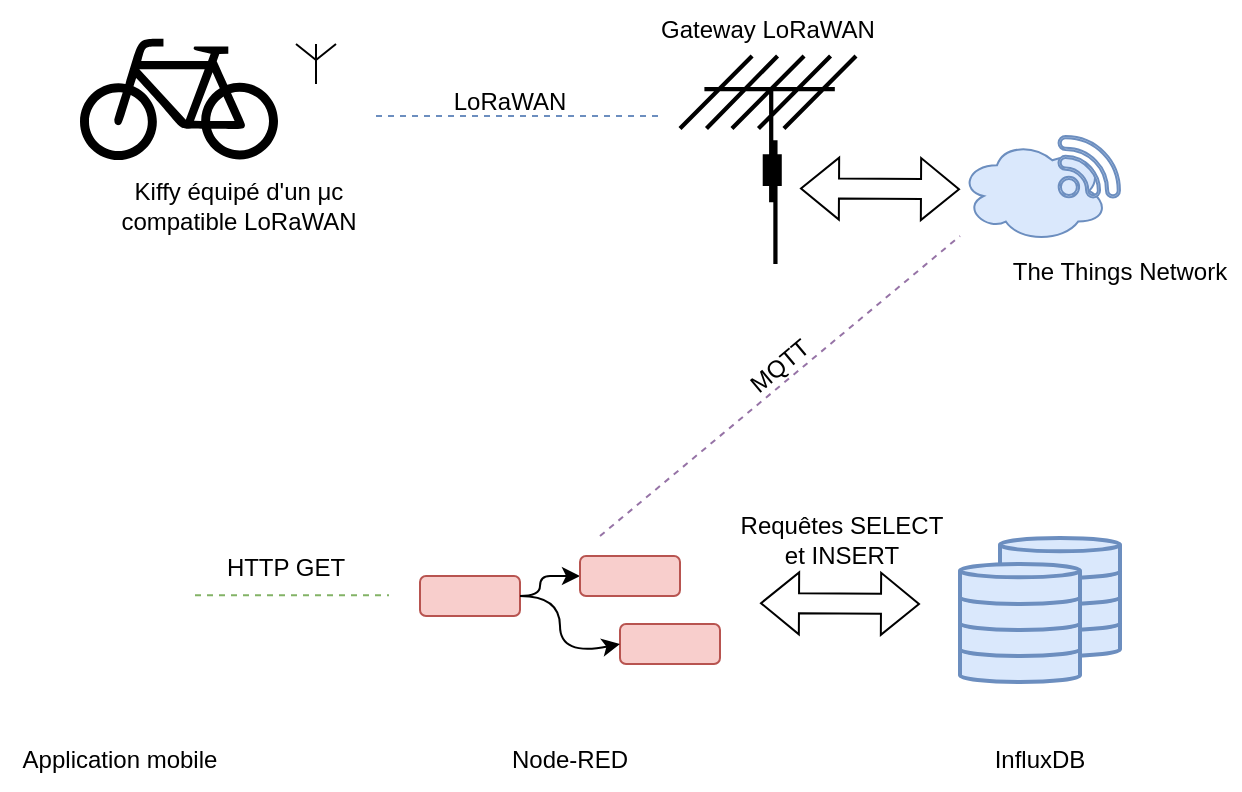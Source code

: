 <mxfile version="22.1.19" type="device">
  <diagram name="Page-1" id="Y7uaicM7MsTI5FW1A5AV">
    <mxGraphModel dx="983" dy="532" grid="1" gridSize="10" guides="1" tooltips="1" connect="1" arrows="1" fold="1" page="1" pageScale="1" pageWidth="827" pageHeight="1169" math="0" shadow="0">
      <root>
        <mxCell id="0" />
        <mxCell id="1" parent="0" />
        <mxCell id="Lnp08aYd1DlnoVV8Q1Vs-1" value="" style="shape=image;html=1;verticalAlign=top;verticalLabelPosition=bottom;labelBackgroundColor=#ffffff;imageAspect=0;aspect=fixed;image=https://cdn4.iconfinder.com/data/icons/ionicons/512/icon-iphone-128.png" parent="1" vertex="1">
          <mxGeometry x="20" y="287" width="120" height="120" as="geometry" />
        </mxCell>
        <mxCell id="Lnp08aYd1DlnoVV8Q1Vs-9" value="" style="group" parent="1" vertex="1" connectable="0">
          <mxGeometry x="230" y="320" width="150" height="54" as="geometry" />
        </mxCell>
        <mxCell id="Lnp08aYd1DlnoVV8Q1Vs-3" value="" style="rounded=1;whiteSpace=wrap;html=1;fillColor=#f8cecc;strokeColor=#b85450;" parent="Lnp08aYd1DlnoVV8Q1Vs-9" vertex="1">
          <mxGeometry y="10" width="50" height="20" as="geometry" />
        </mxCell>
        <mxCell id="Lnp08aYd1DlnoVV8Q1Vs-4" value="" style="curved=1;endArrow=classic;html=1;rounded=0;entryX=0;entryY=0.5;entryDx=0;entryDy=0;" parent="Lnp08aYd1DlnoVV8Q1Vs-9" target="Lnp08aYd1DlnoVV8Q1Vs-7" edge="1">
          <mxGeometry width="50" height="50" relative="1" as="geometry">
            <mxPoint x="50" y="20" as="sourcePoint" />
            <mxPoint x="100" y="-30" as="targetPoint" />
            <Array as="points">
              <mxPoint x="60" y="20" />
              <mxPoint x="60" y="10" />
              <mxPoint x="70" y="10" />
            </Array>
          </mxGeometry>
        </mxCell>
        <mxCell id="Lnp08aYd1DlnoVV8Q1Vs-6" value="" style="rounded=1;whiteSpace=wrap;html=1;fillColor=#f8cecc;strokeColor=#b85450;" parent="Lnp08aYd1DlnoVV8Q1Vs-9" vertex="1">
          <mxGeometry x="100" y="34" width="50" height="20" as="geometry" />
        </mxCell>
        <mxCell id="Lnp08aYd1DlnoVV8Q1Vs-7" value="" style="rounded=1;whiteSpace=wrap;html=1;fillColor=#f8cecc;strokeColor=#b85450;" parent="Lnp08aYd1DlnoVV8Q1Vs-9" vertex="1">
          <mxGeometry x="80" width="50" height="20" as="geometry" />
        </mxCell>
        <mxCell id="Lnp08aYd1DlnoVV8Q1Vs-8" value="" style="curved=1;endArrow=classic;html=1;rounded=0;entryX=0;entryY=0.5;entryDx=0;entryDy=0;exitX=1;exitY=0.5;exitDx=0;exitDy=0;" parent="Lnp08aYd1DlnoVV8Q1Vs-9" source="Lnp08aYd1DlnoVV8Q1Vs-3" target="Lnp08aYd1DlnoVV8Q1Vs-6" edge="1">
          <mxGeometry width="50" height="50" relative="1" as="geometry">
            <mxPoint x="60" y="30" as="sourcePoint" />
            <mxPoint x="90" y="20" as="targetPoint" />
            <Array as="points">
              <mxPoint x="70" y="20" />
              <mxPoint x="70" y="50" />
            </Array>
          </mxGeometry>
        </mxCell>
        <mxCell id="Lnp08aYd1DlnoVV8Q1Vs-10" value="" style="shape=flexArrow;endArrow=classic;html=1;rounded=0;startArrow=block;" parent="1" edge="1">
          <mxGeometry width="50" height="50" relative="1" as="geometry">
            <mxPoint x="400" y="343.58" as="sourcePoint" />
            <mxPoint x="480" y="344" as="targetPoint" />
          </mxGeometry>
        </mxCell>
        <mxCell id="Lnp08aYd1DlnoVV8Q1Vs-20" value="" style="group" parent="1" vertex="1" connectable="0">
          <mxGeometry x="500" y="311" width="80" height="72" as="geometry" />
        </mxCell>
        <mxCell id="Lnp08aYd1DlnoVV8Q1Vs-16" value="" style="strokeWidth=2;html=1;shape=mxgraph.flowchart.database;whiteSpace=wrap;fillColor=#dae8fc;strokeColor=#6c8ebf;" parent="Lnp08aYd1DlnoVV8Q1Vs-20" vertex="1">
          <mxGeometry x="20" y="39" width="60" height="20" as="geometry" />
        </mxCell>
        <mxCell id="Lnp08aYd1DlnoVV8Q1Vs-17" value="" style="strokeWidth=2;html=1;shape=mxgraph.flowchart.database;whiteSpace=wrap;fillColor=#dae8fc;strokeColor=#6c8ebf;" parent="Lnp08aYd1DlnoVV8Q1Vs-20" vertex="1">
          <mxGeometry x="20" y="26" width="60" height="20" as="geometry" />
        </mxCell>
        <mxCell id="Lnp08aYd1DlnoVV8Q1Vs-18" value="" style="strokeWidth=2;html=1;shape=mxgraph.flowchart.database;whiteSpace=wrap;fillColor=#dae8fc;strokeColor=#6c8ebf;" parent="Lnp08aYd1DlnoVV8Q1Vs-20" vertex="1">
          <mxGeometry x="20" y="13" width="60" height="20" as="geometry" />
        </mxCell>
        <mxCell id="Lnp08aYd1DlnoVV8Q1Vs-19" value="" style="strokeWidth=2;html=1;shape=mxgraph.flowchart.database;whiteSpace=wrap;fillColor=#dae8fc;strokeColor=#6c8ebf;" parent="Lnp08aYd1DlnoVV8Q1Vs-20" vertex="1">
          <mxGeometry x="20" width="60" height="20" as="geometry" />
        </mxCell>
        <mxCell id="Lnp08aYd1DlnoVV8Q1Vs-12" value="" style="strokeWidth=2;html=1;shape=mxgraph.flowchart.database;whiteSpace=wrap;fillColor=#dae8fc;strokeColor=#6c8ebf;" parent="Lnp08aYd1DlnoVV8Q1Vs-20" vertex="1">
          <mxGeometry y="52" width="60" height="20" as="geometry" />
        </mxCell>
        <mxCell id="Lnp08aYd1DlnoVV8Q1Vs-13" value="" style="strokeWidth=2;html=1;shape=mxgraph.flowchart.database;whiteSpace=wrap;fillColor=#dae8fc;strokeColor=#6c8ebf;" parent="Lnp08aYd1DlnoVV8Q1Vs-20" vertex="1">
          <mxGeometry y="39" width="60" height="20" as="geometry" />
        </mxCell>
        <mxCell id="Lnp08aYd1DlnoVV8Q1Vs-14" value="" style="strokeWidth=2;html=1;shape=mxgraph.flowchart.database;whiteSpace=wrap;fillColor=#dae8fc;strokeColor=#6c8ebf;" parent="Lnp08aYd1DlnoVV8Q1Vs-20" vertex="1">
          <mxGeometry y="26" width="60" height="20" as="geometry" />
        </mxCell>
        <mxCell id="Lnp08aYd1DlnoVV8Q1Vs-15" value="" style="strokeWidth=2;html=1;shape=mxgraph.flowchart.database;whiteSpace=wrap;fillColor=#dae8fc;strokeColor=#6c8ebf;" parent="Lnp08aYd1DlnoVV8Q1Vs-20" vertex="1">
          <mxGeometry y="13" width="60" height="20" as="geometry" />
        </mxCell>
        <mxCell id="Lnp08aYd1DlnoVV8Q1Vs-21" value="Application mobile" style="text;html=1;strokeColor=none;fillColor=none;align=center;verticalAlign=middle;whiteSpace=wrap;rounded=0;" parent="1" vertex="1">
          <mxGeometry x="20" y="407" width="120" height="30" as="geometry" />
        </mxCell>
        <mxCell id="Lnp08aYd1DlnoVV8Q1Vs-22" value="Node-RED" style="text;html=1;strokeColor=none;fillColor=none;align=center;verticalAlign=middle;whiteSpace=wrap;rounded=0;" parent="1" vertex="1">
          <mxGeometry x="245" y="407" width="120" height="30" as="geometry" />
        </mxCell>
        <mxCell id="Lnp08aYd1DlnoVV8Q1Vs-23" value="InfluxDB" style="text;html=1;strokeColor=none;fillColor=none;align=center;verticalAlign=middle;whiteSpace=wrap;rounded=0;" parent="1" vertex="1">
          <mxGeometry x="480" y="407" width="120" height="30" as="geometry" />
        </mxCell>
        <mxCell id="Lnp08aYd1DlnoVV8Q1Vs-24" value="HTTP GET" style="text;html=1;strokeColor=none;fillColor=none;align=center;verticalAlign=middle;whiteSpace=wrap;rounded=0;" parent="1" vertex="1">
          <mxGeometry x="103" y="311" width="120" height="30" as="geometry" />
        </mxCell>
        <mxCell id="Lnp08aYd1DlnoVV8Q1Vs-25" value="Requêtes SELECT et INSERT" style="text;html=1;strokeColor=none;fillColor=none;align=center;verticalAlign=middle;whiteSpace=wrap;rounded=0;" parent="1" vertex="1">
          <mxGeometry x="386" y="297" width="110" height="30" as="geometry" />
        </mxCell>
        <mxCell id="Lnp08aYd1DlnoVV8Q1Vs-28" value="" style="group" parent="1" vertex="1" connectable="0">
          <mxGeometry x="160" y="64" width="48" height="58" as="geometry" />
        </mxCell>
        <mxCell id="Lnp08aYd1DlnoVV8Q1Vs-26" value="" style="shape=image;html=1;verticalAlign=top;verticalLabelPosition=bottom;labelBackgroundColor=#ffffff;imageAspect=0;aspect=fixed;image=https://cdn2.iconfinder.com/data/icons/electronic-13/480/3-electronic-arduino-chipset-icon-2-128.png" parent="Lnp08aYd1DlnoVV8Q1Vs-28" vertex="1">
          <mxGeometry y="10" width="48" height="48" as="geometry" />
        </mxCell>
        <mxCell id="Lnp08aYd1DlnoVV8Q1Vs-27" value="" style="verticalLabelPosition=bottom;shadow=0;dashed=0;align=center;html=1;verticalAlign=top;shape=mxgraph.electrical.radio.aerial_-_antenna_1;" parent="Lnp08aYd1DlnoVV8Q1Vs-28" vertex="1">
          <mxGeometry x="8" width="20" height="20" as="geometry" />
        </mxCell>
        <mxCell id="Lnp08aYd1DlnoVV8Q1Vs-30" value="" style="shape=mxgraph.signs.transportation.bicycle_1;html=1;pointerEvents=1;fillColor=#000000;strokeColor=none;verticalLabelPosition=bottom;verticalAlign=top;align=center;" parent="1" vertex="1">
          <mxGeometry x="60" y="60" width="99" height="62" as="geometry" />
        </mxCell>
        <mxCell id="Lnp08aYd1DlnoVV8Q1Vs-31" value="" style="shape=mxgraph.cisco.wireless.antenna;html=1;pointerEvents=1;dashed=0;strokeWidth=2;verticalLabelPosition=bottom;verticalAlign=top;align=center;outlineConnect=0;" parent="1" vertex="1">
          <mxGeometry x="360" y="70" width="88" height="104" as="geometry" />
        </mxCell>
        <mxCell id="Lnp08aYd1DlnoVV8Q1Vs-35" value="" style="group" parent="1" vertex="1" connectable="0">
          <mxGeometry x="500" y="110" width="80" height="53" as="geometry" />
        </mxCell>
        <mxCell id="Lnp08aYd1DlnoVV8Q1Vs-33" value="" style="ellipse;shape=cloud;whiteSpace=wrap;html=1;fillColor=#dae8fc;strokeColor=#6c8ebf;" parent="Lnp08aYd1DlnoVV8Q1Vs-35" vertex="1">
          <mxGeometry y="1.916" width="73.846" height="51.084" as="geometry" />
        </mxCell>
        <mxCell id="Lnp08aYd1DlnoVV8Q1Vs-34" value="" style="sketch=0;pointerEvents=1;shadow=0;dashed=0;html=1;strokeColor=#6c8ebf;fillColor=#dae8fc;aspect=fixed;labelPosition=center;verticalLabelPosition=bottom;verticalAlign=top;align=center;outlineConnect=0;shape=mxgraph.vvd.wi_fi;" parent="Lnp08aYd1DlnoVV8Q1Vs-35" vertex="1">
          <mxGeometry x="49.231" width="30.769" height="30.769" as="geometry" />
        </mxCell>
        <mxCell id="Lnp08aYd1DlnoVV8Q1Vs-36" value="" style="endArrow=none;dashed=1;html=1;rounded=0;fillColor=#dae8fc;strokeColor=#6c8ebf;" parent="1" edge="1">
          <mxGeometry width="50" height="50" relative="1" as="geometry">
            <mxPoint x="208" y="100" as="sourcePoint" />
            <mxPoint x="350" y="100" as="targetPoint" />
          </mxGeometry>
        </mxCell>
        <mxCell id="Lnp08aYd1DlnoVV8Q1Vs-37" value="LoRaWAN" style="text;html=1;strokeColor=none;fillColor=none;align=center;verticalAlign=middle;whiteSpace=wrap;rounded=0;" parent="1" vertex="1">
          <mxGeometry x="245" y="78" width="60" height="30" as="geometry" />
        </mxCell>
        <mxCell id="Lnp08aYd1DlnoVV8Q1Vs-39" value="Gateway LoRaWAN" style="text;html=1;strokeColor=none;fillColor=none;align=center;verticalAlign=middle;whiteSpace=wrap;rounded=0;" parent="1" vertex="1">
          <mxGeometry x="344" y="42" width="120" height="30" as="geometry" />
        </mxCell>
        <mxCell id="Lnp08aYd1DlnoVV8Q1Vs-40" value="The Things Network" style="text;html=1;strokeColor=none;fillColor=none;align=center;verticalAlign=middle;whiteSpace=wrap;rounded=0;" parent="1" vertex="1">
          <mxGeometry x="520" y="163" width="120" height="30" as="geometry" />
        </mxCell>
        <mxCell id="Lnp08aYd1DlnoVV8Q1Vs-42" value="" style="endArrow=none;dashed=1;html=1;rounded=0;fillColor=#e1d5e7;strokeColor=#9673a6;" parent="1" edge="1">
          <mxGeometry width="50" height="50" relative="1" as="geometry">
            <mxPoint x="320" y="310" as="sourcePoint" />
            <mxPoint x="500" y="160" as="targetPoint" />
          </mxGeometry>
        </mxCell>
        <mxCell id="Lnp08aYd1DlnoVV8Q1Vs-43" value="MQTT" style="text;html=1;strokeColor=none;fillColor=none;align=center;verticalAlign=middle;whiteSpace=wrap;rounded=0;rotation=-40;" parent="1" vertex="1">
          <mxGeometry x="380" y="210" width="60" height="30" as="geometry" />
        </mxCell>
        <mxCell id="Lnp08aYd1DlnoVV8Q1Vs-45" value="" style="endArrow=none;dashed=1;html=1;rounded=0;fillColor=#d5e8d4;strokeColor=#82b366;" parent="1" edge="1">
          <mxGeometry width="50" height="50" relative="1" as="geometry">
            <mxPoint x="117.5" y="339.58" as="sourcePoint" />
            <mxPoint x="214.5" y="339.58" as="targetPoint" />
          </mxGeometry>
        </mxCell>
        <mxCell id="GTSxKS9WzErCfxhrzlMj-1" value="" style="shape=flexArrow;endArrow=classic;html=1;rounded=0;startArrow=block;" edge="1" parent="1">
          <mxGeometry width="50" height="50" relative="1" as="geometry">
            <mxPoint x="420" y="136.21" as="sourcePoint" />
            <mxPoint x="500" y="136.63" as="targetPoint" />
          </mxGeometry>
        </mxCell>
        <mxCell id="GTSxKS9WzErCfxhrzlMj-3" value="Kiffy équipé d&#39;un μc compatible LoRaWAN" style="text;html=1;strokeColor=none;fillColor=none;align=center;verticalAlign=middle;whiteSpace=wrap;rounded=0;" vertex="1" parent="1">
          <mxGeometry x="56" y="130" width="167" height="30" as="geometry" />
        </mxCell>
      </root>
    </mxGraphModel>
  </diagram>
</mxfile>
